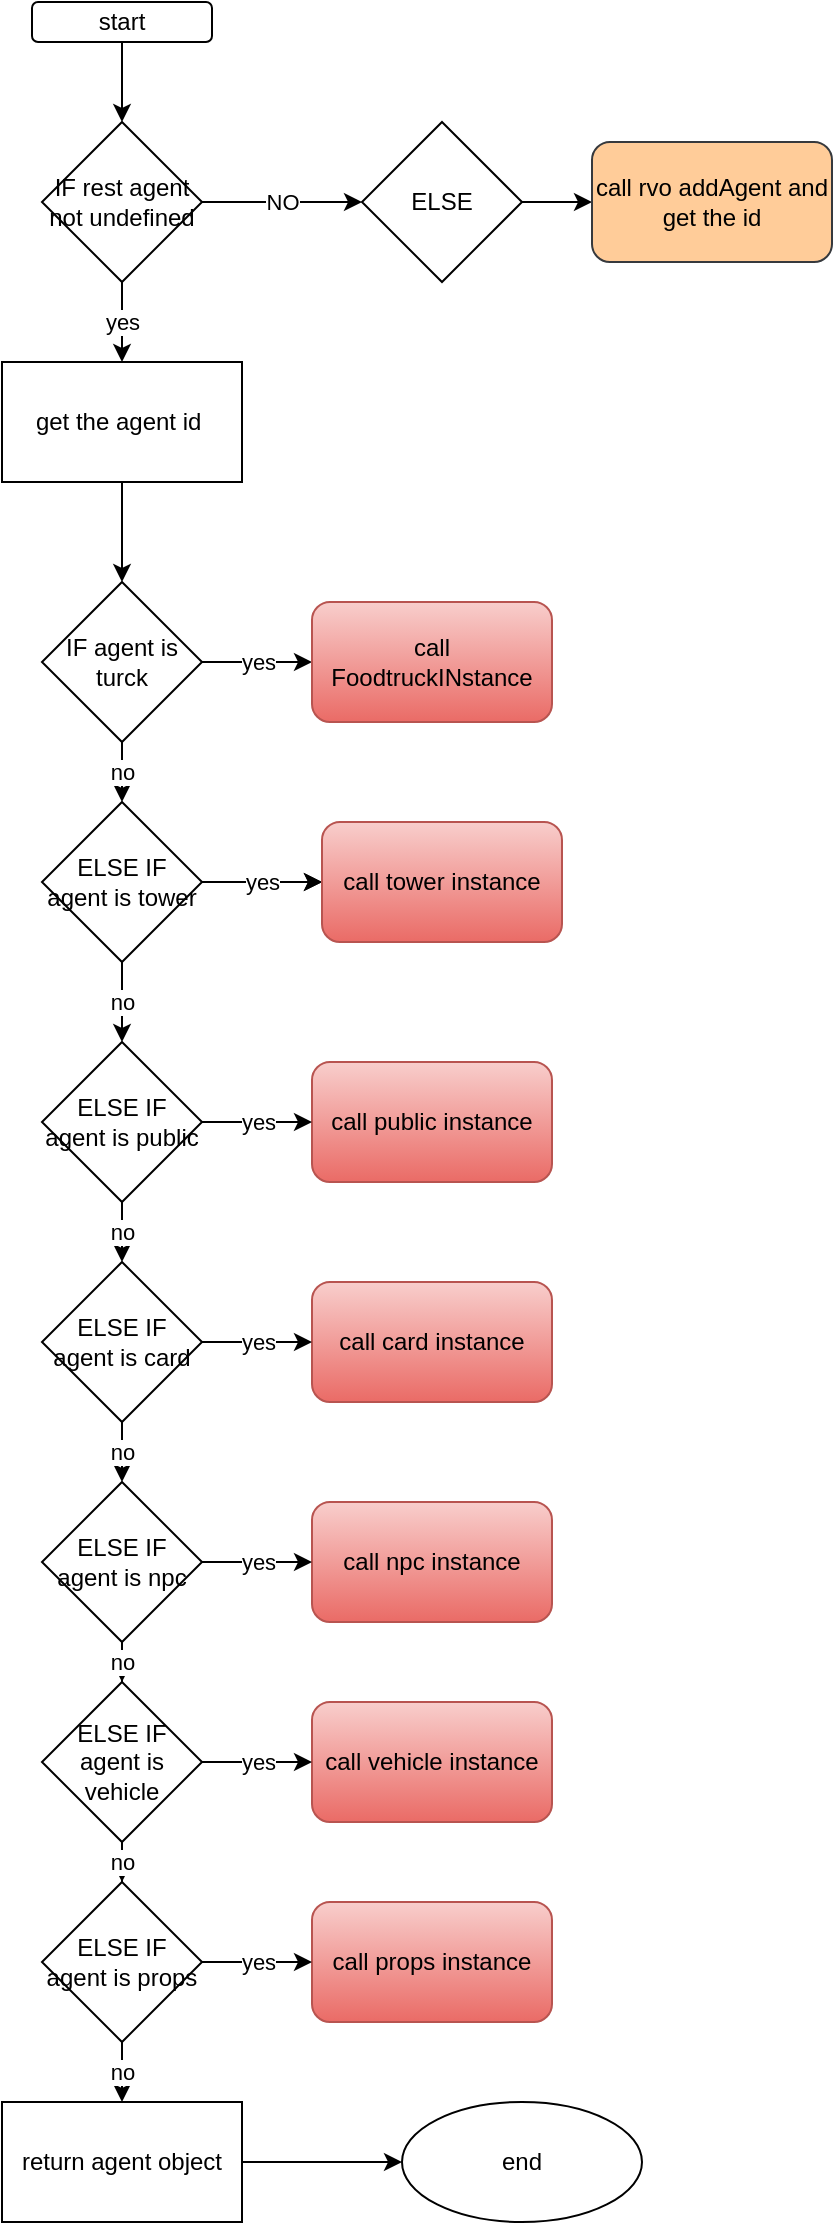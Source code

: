 <mxfile version="17.4.6" type="github">
  <diagram id="weSLRWDzrqAeJKT9qMYH" name="Page-1">
    <mxGraphModel dx="1038" dy="579" grid="1" gridSize="10" guides="1" tooltips="1" connect="1" arrows="1" fold="1" page="1" pageScale="1" pageWidth="850" pageHeight="1100" math="0" shadow="0">
      <root>
        <mxCell id="0" />
        <mxCell id="1" parent="0" />
        <mxCell id="8d95LYzuLx3IlOttUlmi-4" value="" style="edgeStyle=orthogonalEdgeStyle;rounded=0;orthogonalLoop=1;jettySize=auto;html=1;" edge="1" parent="1" source="8d95LYzuLx3IlOttUlmi-2" target="8d95LYzuLx3IlOttUlmi-3">
          <mxGeometry relative="1" as="geometry" />
        </mxCell>
        <mxCell id="8d95LYzuLx3IlOttUlmi-2" value="start" style="rounded=1;whiteSpace=wrap;html=1;" vertex="1" parent="1">
          <mxGeometry x="210" y="30" width="90" height="20" as="geometry" />
        </mxCell>
        <mxCell id="8d95LYzuLx3IlOttUlmi-7" value="yes" style="edgeStyle=orthogonalEdgeStyle;rounded=0;orthogonalLoop=1;jettySize=auto;html=1;" edge="1" parent="1" source="8d95LYzuLx3IlOttUlmi-3" target="8d95LYzuLx3IlOttUlmi-6">
          <mxGeometry relative="1" as="geometry" />
        </mxCell>
        <mxCell id="8d95LYzuLx3IlOttUlmi-11" value="NO" style="edgeStyle=orthogonalEdgeStyle;rounded=0;orthogonalLoop=1;jettySize=auto;html=1;" edge="1" parent="1" source="8d95LYzuLx3IlOttUlmi-3" target="8d95LYzuLx3IlOttUlmi-10">
          <mxGeometry relative="1" as="geometry" />
        </mxCell>
        <mxCell id="8d95LYzuLx3IlOttUlmi-3" value="IF rest agent not undefined" style="rhombus;whiteSpace=wrap;html=1;" vertex="1" parent="1">
          <mxGeometry x="215" y="90" width="80" height="80" as="geometry" />
        </mxCell>
        <mxCell id="8d95LYzuLx3IlOttUlmi-15" value="" style="edgeStyle=orthogonalEdgeStyle;rounded=0;orthogonalLoop=1;jettySize=auto;html=1;" edge="1" parent="1" source="8d95LYzuLx3IlOttUlmi-6" target="8d95LYzuLx3IlOttUlmi-14">
          <mxGeometry relative="1" as="geometry" />
        </mxCell>
        <mxCell id="8d95LYzuLx3IlOttUlmi-6" value="get the agent id&amp;nbsp;" style="whiteSpace=wrap;html=1;" vertex="1" parent="1">
          <mxGeometry x="195" y="210" width="120" height="60" as="geometry" />
        </mxCell>
        <mxCell id="8d95LYzuLx3IlOttUlmi-13" value="" style="edgeStyle=orthogonalEdgeStyle;rounded=0;orthogonalLoop=1;jettySize=auto;html=1;" edge="1" parent="1" source="8d95LYzuLx3IlOttUlmi-10" target="8d95LYzuLx3IlOttUlmi-12">
          <mxGeometry relative="1" as="geometry" />
        </mxCell>
        <mxCell id="8d95LYzuLx3IlOttUlmi-10" value="ELSE" style="rhombus;whiteSpace=wrap;html=1;" vertex="1" parent="1">
          <mxGeometry x="375" y="90" width="80" height="80" as="geometry" />
        </mxCell>
        <mxCell id="8d95LYzuLx3IlOttUlmi-12" value="call rvo addAgent and get the id" style="rounded=1;whiteSpace=wrap;html=1;fillColor=#ffcc99;strokeColor=#36393d;" vertex="1" parent="1">
          <mxGeometry x="490" y="100" width="120" height="60" as="geometry" />
        </mxCell>
        <mxCell id="8d95LYzuLx3IlOttUlmi-19" value="yes" style="edgeStyle=orthogonalEdgeStyle;rounded=0;orthogonalLoop=1;jettySize=auto;html=1;" edge="1" parent="1" source="8d95LYzuLx3IlOttUlmi-14" target="8d95LYzuLx3IlOttUlmi-18">
          <mxGeometry relative="1" as="geometry" />
        </mxCell>
        <mxCell id="8d95LYzuLx3IlOttUlmi-21" value="no" style="edgeStyle=orthogonalEdgeStyle;rounded=0;orthogonalLoop=1;jettySize=auto;html=1;" edge="1" parent="1" source="8d95LYzuLx3IlOttUlmi-14" target="8d95LYzuLx3IlOttUlmi-20">
          <mxGeometry relative="1" as="geometry" />
        </mxCell>
        <mxCell id="8d95LYzuLx3IlOttUlmi-14" value="IF agent is turck" style="rhombus;whiteSpace=wrap;html=1;" vertex="1" parent="1">
          <mxGeometry x="215" y="320" width="80" height="80" as="geometry" />
        </mxCell>
        <mxCell id="8d95LYzuLx3IlOttUlmi-18" value="call FoodtruckINstance" style="rounded=1;whiteSpace=wrap;html=1;fillColor=#f8cecc;gradientColor=#ea6b66;strokeColor=#b85450;" vertex="1" parent="1">
          <mxGeometry x="350" y="330" width="120" height="60" as="geometry" />
        </mxCell>
        <mxCell id="8d95LYzuLx3IlOttUlmi-23" value="" style="edgeStyle=orthogonalEdgeStyle;rounded=0;orthogonalLoop=1;jettySize=auto;html=1;" edge="1" parent="1" source="8d95LYzuLx3IlOttUlmi-20" target="8d95LYzuLx3IlOttUlmi-22">
          <mxGeometry relative="1" as="geometry" />
        </mxCell>
        <mxCell id="8d95LYzuLx3IlOttUlmi-24" value="yes" style="edgeStyle=orthogonalEdgeStyle;rounded=0;orthogonalLoop=1;jettySize=auto;html=1;" edge="1" parent="1" source="8d95LYzuLx3IlOttUlmi-20" target="8d95LYzuLx3IlOttUlmi-22">
          <mxGeometry relative="1" as="geometry" />
        </mxCell>
        <mxCell id="8d95LYzuLx3IlOttUlmi-37" value="no" style="edgeStyle=orthogonalEdgeStyle;rounded=0;orthogonalLoop=1;jettySize=auto;html=1;" edge="1" parent="1" source="8d95LYzuLx3IlOttUlmi-20" target="8d95LYzuLx3IlOttUlmi-32">
          <mxGeometry relative="1" as="geometry" />
        </mxCell>
        <mxCell id="8d95LYzuLx3IlOttUlmi-20" value="ELSE IF agent is tower" style="rhombus;whiteSpace=wrap;html=1;" vertex="1" parent="1">
          <mxGeometry x="215" y="430" width="80" height="80" as="geometry" />
        </mxCell>
        <mxCell id="8d95LYzuLx3IlOttUlmi-22" value="call tower instance" style="rounded=1;whiteSpace=wrap;html=1;fillColor=#f8cecc;gradientColor=#ea6b66;strokeColor=#b85450;" vertex="1" parent="1">
          <mxGeometry x="355" y="440" width="120" height="60" as="geometry" />
        </mxCell>
        <mxCell id="8d95LYzuLx3IlOttUlmi-31" value="call public instance" style="rounded=1;whiteSpace=wrap;html=1;fillColor=#f8cecc;gradientColor=#ea6b66;strokeColor=#b85450;" vertex="1" parent="1">
          <mxGeometry x="350" y="560" width="120" height="60" as="geometry" />
        </mxCell>
        <mxCell id="8d95LYzuLx3IlOttUlmi-35" value="yes" style="edgeStyle=orthogonalEdgeStyle;rounded=0;orthogonalLoop=1;jettySize=auto;html=1;" edge="1" parent="1" source="8d95LYzuLx3IlOttUlmi-32" target="8d95LYzuLx3IlOttUlmi-31">
          <mxGeometry relative="1" as="geometry">
            <Array as="points">
              <mxPoint x="330" y="590" />
              <mxPoint x="330" y="590" />
            </Array>
          </mxGeometry>
        </mxCell>
        <mxCell id="8d95LYzuLx3IlOttUlmi-44" value="no" style="edgeStyle=orthogonalEdgeStyle;rounded=0;orthogonalLoop=1;jettySize=auto;html=1;" edge="1" parent="1" source="8d95LYzuLx3IlOttUlmi-32" target="8d95LYzuLx3IlOttUlmi-43">
          <mxGeometry relative="1" as="geometry" />
        </mxCell>
        <mxCell id="8d95LYzuLx3IlOttUlmi-32" value="ELSE IF agent is public" style="rhombus;whiteSpace=wrap;html=1;" vertex="1" parent="1">
          <mxGeometry x="215" y="550" width="80" height="80" as="geometry" />
        </mxCell>
        <mxCell id="8d95LYzuLx3IlOttUlmi-41" value="call card instance" style="rounded=1;whiteSpace=wrap;html=1;fillColor=#f8cecc;gradientColor=#ea6b66;strokeColor=#b85450;" vertex="1" parent="1">
          <mxGeometry x="350" y="670" width="120" height="60" as="geometry" />
        </mxCell>
        <mxCell id="8d95LYzuLx3IlOttUlmi-42" value="yes" style="edgeStyle=orthogonalEdgeStyle;rounded=0;orthogonalLoop=1;jettySize=auto;html=1;" edge="1" parent="1" source="8d95LYzuLx3IlOttUlmi-43" target="8d95LYzuLx3IlOttUlmi-41">
          <mxGeometry relative="1" as="geometry">
            <Array as="points">
              <mxPoint x="330" y="700" />
              <mxPoint x="330" y="700" />
            </Array>
          </mxGeometry>
        </mxCell>
        <mxCell id="8d95LYzuLx3IlOttUlmi-48" value="no" style="edgeStyle=orthogonalEdgeStyle;rounded=0;orthogonalLoop=1;jettySize=auto;html=1;" edge="1" parent="1" source="8d95LYzuLx3IlOttUlmi-43" target="8d95LYzuLx3IlOttUlmi-47">
          <mxGeometry relative="1" as="geometry" />
        </mxCell>
        <mxCell id="8d95LYzuLx3IlOttUlmi-43" value="ELSE IF agent is card" style="rhombus;whiteSpace=wrap;html=1;" vertex="1" parent="1">
          <mxGeometry x="215" y="660" width="80" height="80" as="geometry" />
        </mxCell>
        <mxCell id="8d95LYzuLx3IlOttUlmi-45" value="call npc instance" style="rounded=1;whiteSpace=wrap;html=1;fillColor=#f8cecc;gradientColor=#ea6b66;strokeColor=#b85450;" vertex="1" parent="1">
          <mxGeometry x="350" y="780" width="120" height="60" as="geometry" />
        </mxCell>
        <mxCell id="8d95LYzuLx3IlOttUlmi-46" value="yes" style="edgeStyle=orthogonalEdgeStyle;rounded=0;orthogonalLoop=1;jettySize=auto;html=1;" edge="1" parent="1" source="8d95LYzuLx3IlOttUlmi-47" target="8d95LYzuLx3IlOttUlmi-45">
          <mxGeometry relative="1" as="geometry">
            <Array as="points">
              <mxPoint x="330" y="810" />
              <mxPoint x="330" y="810" />
            </Array>
          </mxGeometry>
        </mxCell>
        <mxCell id="8d95LYzuLx3IlOttUlmi-52" value="no" style="edgeStyle=orthogonalEdgeStyle;rounded=0;orthogonalLoop=1;jettySize=auto;html=1;" edge="1" parent="1" source="8d95LYzuLx3IlOttUlmi-47" target="8d95LYzuLx3IlOttUlmi-51">
          <mxGeometry relative="1" as="geometry" />
        </mxCell>
        <mxCell id="8d95LYzuLx3IlOttUlmi-47" value="ELSE IF agent is npc" style="rhombus;whiteSpace=wrap;html=1;" vertex="1" parent="1">
          <mxGeometry x="215" y="770" width="80" height="80" as="geometry" />
        </mxCell>
        <mxCell id="8d95LYzuLx3IlOttUlmi-49" value="call vehicle instance" style="rounded=1;whiteSpace=wrap;html=1;fillColor=#f8cecc;gradientColor=#ea6b66;strokeColor=#b85450;" vertex="1" parent="1">
          <mxGeometry x="350" y="880" width="120" height="60" as="geometry" />
        </mxCell>
        <mxCell id="8d95LYzuLx3IlOttUlmi-50" value="yes" style="edgeStyle=orthogonalEdgeStyle;rounded=0;orthogonalLoop=1;jettySize=auto;html=1;" edge="1" parent="1" source="8d95LYzuLx3IlOttUlmi-51" target="8d95LYzuLx3IlOttUlmi-49">
          <mxGeometry relative="1" as="geometry">
            <Array as="points">
              <mxPoint x="330" y="910" />
              <mxPoint x="330" y="910" />
            </Array>
          </mxGeometry>
        </mxCell>
        <mxCell id="8d95LYzuLx3IlOttUlmi-56" value="no" style="edgeStyle=orthogonalEdgeStyle;rounded=0;orthogonalLoop=1;jettySize=auto;html=1;" edge="1" parent="1" source="8d95LYzuLx3IlOttUlmi-51" target="8d95LYzuLx3IlOttUlmi-55">
          <mxGeometry relative="1" as="geometry" />
        </mxCell>
        <mxCell id="8d95LYzuLx3IlOttUlmi-51" value="ELSE IF agent is vehicle" style="rhombus;whiteSpace=wrap;html=1;" vertex="1" parent="1">
          <mxGeometry x="215" y="870" width="80" height="80" as="geometry" />
        </mxCell>
        <mxCell id="8d95LYzuLx3IlOttUlmi-53" value="call props instance" style="rounded=1;whiteSpace=wrap;html=1;fillColor=#f8cecc;gradientColor=#ea6b66;strokeColor=#b85450;" vertex="1" parent="1">
          <mxGeometry x="350" y="980" width="120" height="60" as="geometry" />
        </mxCell>
        <mxCell id="8d95LYzuLx3IlOttUlmi-54" value="yes" style="edgeStyle=orthogonalEdgeStyle;rounded=0;orthogonalLoop=1;jettySize=auto;html=1;" edge="1" parent="1" source="8d95LYzuLx3IlOttUlmi-55" target="8d95LYzuLx3IlOttUlmi-53">
          <mxGeometry relative="1" as="geometry">
            <Array as="points">
              <mxPoint x="330" y="1010" />
              <mxPoint x="330" y="1010" />
            </Array>
          </mxGeometry>
        </mxCell>
        <mxCell id="8d95LYzuLx3IlOttUlmi-58" value="no" style="edgeStyle=orthogonalEdgeStyle;rounded=0;orthogonalLoop=1;jettySize=auto;html=1;" edge="1" parent="1" source="8d95LYzuLx3IlOttUlmi-55" target="8d95LYzuLx3IlOttUlmi-57">
          <mxGeometry relative="1" as="geometry" />
        </mxCell>
        <mxCell id="8d95LYzuLx3IlOttUlmi-55" value="ELSE IF agent is props" style="rhombus;whiteSpace=wrap;html=1;" vertex="1" parent="1">
          <mxGeometry x="215" y="970" width="80" height="80" as="geometry" />
        </mxCell>
        <mxCell id="8d95LYzuLx3IlOttUlmi-60" value="" style="edgeStyle=orthogonalEdgeStyle;rounded=0;orthogonalLoop=1;jettySize=auto;html=1;" edge="1" parent="1" source="8d95LYzuLx3IlOttUlmi-57" target="8d95LYzuLx3IlOttUlmi-59">
          <mxGeometry relative="1" as="geometry" />
        </mxCell>
        <mxCell id="8d95LYzuLx3IlOttUlmi-57" value="return agent object" style="whiteSpace=wrap;html=1;" vertex="1" parent="1">
          <mxGeometry x="195" y="1080" width="120" height="60" as="geometry" />
        </mxCell>
        <mxCell id="8d95LYzuLx3IlOttUlmi-59" value="end" style="ellipse;whiteSpace=wrap;html=1;" vertex="1" parent="1">
          <mxGeometry x="395" y="1080" width="120" height="60" as="geometry" />
        </mxCell>
      </root>
    </mxGraphModel>
  </diagram>
</mxfile>
